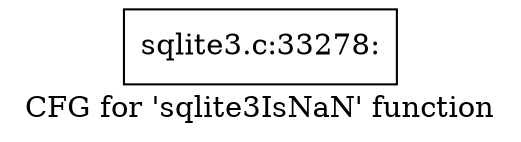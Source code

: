 digraph "CFG for 'sqlite3IsNaN' function" {
	label="CFG for 'sqlite3IsNaN' function";

	Node0x55c0f7006cc0 [shape=record,label="{sqlite3.c:33278:}"];
}
